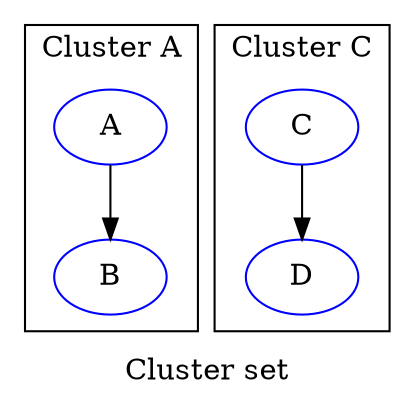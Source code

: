 digraph graph_03
{
graph [ label="Cluster set" rankdir="TB" ]

subgraph "cluster A"
{
graph [ label="Cluster A" rankdir="TB" ]

"A" [ color="blue" ]
"B" [ color="blue" ]
"A" -> "B" [ label="" ]
}

subgraph "cluster C"
{
graph [ label="Cluster C" rankdir="TB" ]

"C" [ color="blue" ]
"D" [ color="blue" ]
"C" -> "D" [ label="" ]
}
}
